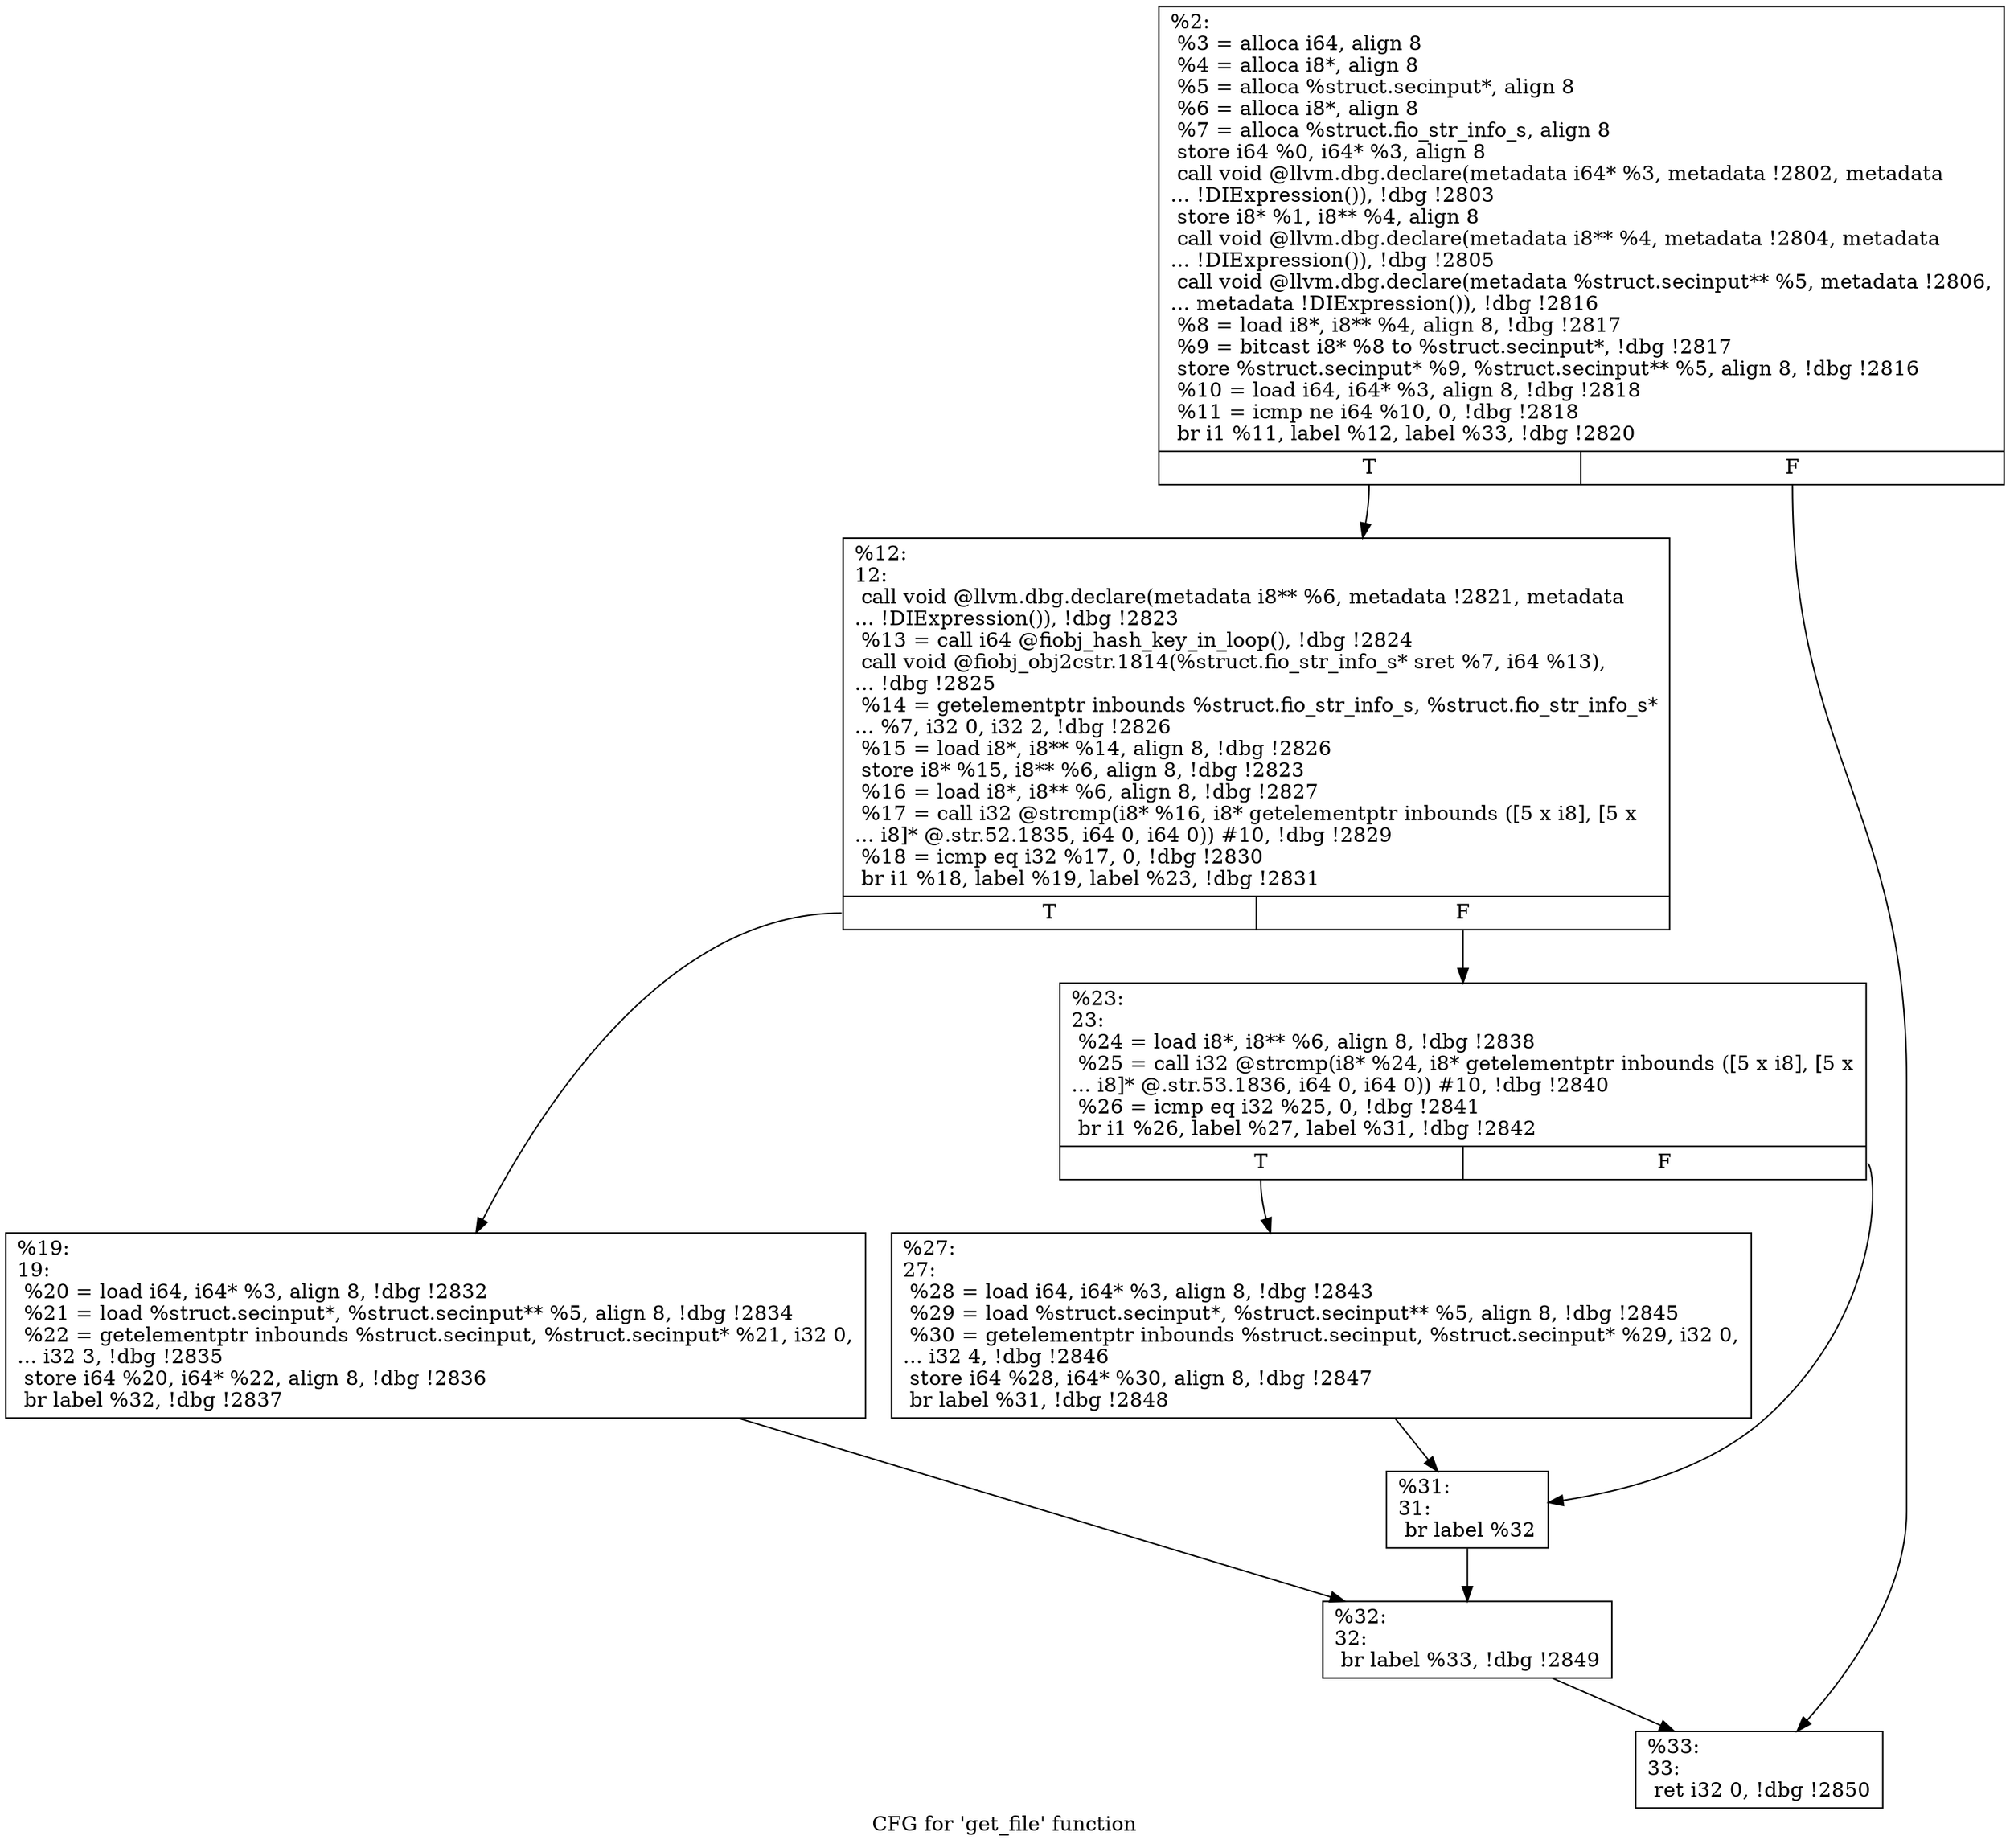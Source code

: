 digraph "CFG for 'get_file' function" {
	label="CFG for 'get_file' function";

	Node0x55685256fe70 [shape=record,label="{%2:\l  %3 = alloca i64, align 8\l  %4 = alloca i8*, align 8\l  %5 = alloca %struct.secinput*, align 8\l  %6 = alloca i8*, align 8\l  %7 = alloca %struct.fio_str_info_s, align 8\l  store i64 %0, i64* %3, align 8\l  call void @llvm.dbg.declare(metadata i64* %3, metadata !2802, metadata\l... !DIExpression()), !dbg !2803\l  store i8* %1, i8** %4, align 8\l  call void @llvm.dbg.declare(metadata i8** %4, metadata !2804, metadata\l... !DIExpression()), !dbg !2805\l  call void @llvm.dbg.declare(metadata %struct.secinput** %5, metadata !2806,\l... metadata !DIExpression()), !dbg !2816\l  %8 = load i8*, i8** %4, align 8, !dbg !2817\l  %9 = bitcast i8* %8 to %struct.secinput*, !dbg !2817\l  store %struct.secinput* %9, %struct.secinput** %5, align 8, !dbg !2816\l  %10 = load i64, i64* %3, align 8, !dbg !2818\l  %11 = icmp ne i64 %10, 0, !dbg !2818\l  br i1 %11, label %12, label %33, !dbg !2820\l|{<s0>T|<s1>F}}"];
	Node0x55685256fe70:s0 -> Node0x55685256fec0;
	Node0x55685256fe70:s1 -> Node0x5568525700a0;
	Node0x55685256fec0 [shape=record,label="{%12:\l12:                                               \l  call void @llvm.dbg.declare(metadata i8** %6, metadata !2821, metadata\l... !DIExpression()), !dbg !2823\l  %13 = call i64 @fiobj_hash_key_in_loop(), !dbg !2824\l  call void @fiobj_obj2cstr.1814(%struct.fio_str_info_s* sret %7, i64 %13),\l... !dbg !2825\l  %14 = getelementptr inbounds %struct.fio_str_info_s, %struct.fio_str_info_s*\l... %7, i32 0, i32 2, !dbg !2826\l  %15 = load i8*, i8** %14, align 8, !dbg !2826\l  store i8* %15, i8** %6, align 8, !dbg !2823\l  %16 = load i8*, i8** %6, align 8, !dbg !2827\l  %17 = call i32 @strcmp(i8* %16, i8* getelementptr inbounds ([5 x i8], [5 x\l... i8]* @.str.52.1835, i64 0, i64 0)) #10, !dbg !2829\l  %18 = icmp eq i32 %17, 0, !dbg !2830\l  br i1 %18, label %19, label %23, !dbg !2831\l|{<s0>T|<s1>F}}"];
	Node0x55685256fec0:s0 -> Node0x55685256ff10;
	Node0x55685256fec0:s1 -> Node0x55685256ff60;
	Node0x55685256ff10 [shape=record,label="{%19:\l19:                                               \l  %20 = load i64, i64* %3, align 8, !dbg !2832\l  %21 = load %struct.secinput*, %struct.secinput** %5, align 8, !dbg !2834\l  %22 = getelementptr inbounds %struct.secinput, %struct.secinput* %21, i32 0,\l... i32 3, !dbg !2835\l  store i64 %20, i64* %22, align 8, !dbg !2836\l  br label %32, !dbg !2837\l}"];
	Node0x55685256ff10 -> Node0x556852570050;
	Node0x55685256ff60 [shape=record,label="{%23:\l23:                                               \l  %24 = load i8*, i8** %6, align 8, !dbg !2838\l  %25 = call i32 @strcmp(i8* %24, i8* getelementptr inbounds ([5 x i8], [5 x\l... i8]* @.str.53.1836, i64 0, i64 0)) #10, !dbg !2840\l  %26 = icmp eq i32 %25, 0, !dbg !2841\l  br i1 %26, label %27, label %31, !dbg !2842\l|{<s0>T|<s1>F}}"];
	Node0x55685256ff60:s0 -> Node0x55685256ffb0;
	Node0x55685256ff60:s1 -> Node0x556852570000;
	Node0x55685256ffb0 [shape=record,label="{%27:\l27:                                               \l  %28 = load i64, i64* %3, align 8, !dbg !2843\l  %29 = load %struct.secinput*, %struct.secinput** %5, align 8, !dbg !2845\l  %30 = getelementptr inbounds %struct.secinput, %struct.secinput* %29, i32 0,\l... i32 4, !dbg !2846\l  store i64 %28, i64* %30, align 8, !dbg !2847\l  br label %31, !dbg !2848\l}"];
	Node0x55685256ffb0 -> Node0x556852570000;
	Node0x556852570000 [shape=record,label="{%31:\l31:                                               \l  br label %32\l}"];
	Node0x556852570000 -> Node0x556852570050;
	Node0x556852570050 [shape=record,label="{%32:\l32:                                               \l  br label %33, !dbg !2849\l}"];
	Node0x556852570050 -> Node0x5568525700a0;
	Node0x5568525700a0 [shape=record,label="{%33:\l33:                                               \l  ret i32 0, !dbg !2850\l}"];
}
